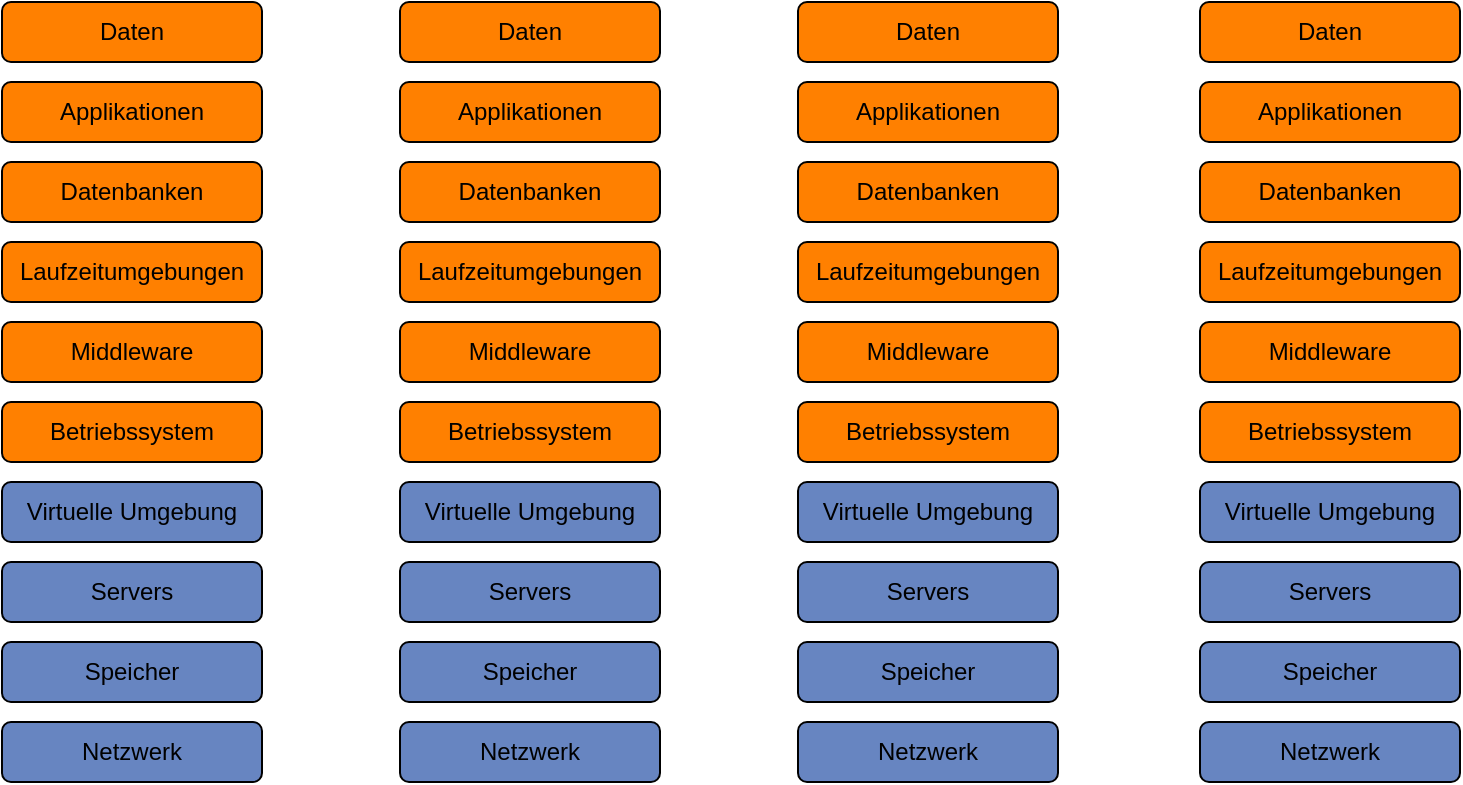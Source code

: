 <mxfile version="13.8.5" type="github">
  <diagram id="DeFiJLCpiWKqf9OcnUt6" name="Page-1">
    <mxGraphModel dx="1422" dy="705" grid="1" gridSize="10" guides="1" tooltips="1" connect="1" arrows="1" fold="1" page="1" pageScale="1" pageWidth="827" pageHeight="1169" math="0" shadow="0">
      <root>
        <mxCell id="0" />
        <mxCell id="1" parent="0" />
        <mxCell id="Q3fZ-SwB5Qe-nGLOBqm0-1" value="Daten" style="rounded=1;whiteSpace=wrap;html=1;fillColor=#FF8000;" vertex="1" parent="1">
          <mxGeometry x="91" y="120" width="130" height="30" as="geometry" />
        </mxCell>
        <mxCell id="Q3fZ-SwB5Qe-nGLOBqm0-2" value="Applikationen" style="rounded=1;whiteSpace=wrap;html=1;fillColor=#FF8000;" vertex="1" parent="1">
          <mxGeometry x="91" y="160" width="130" height="30" as="geometry" />
        </mxCell>
        <mxCell id="Q3fZ-SwB5Qe-nGLOBqm0-3" value="Datenbanken" style="rounded=1;whiteSpace=wrap;html=1;fillColor=#FF8000;" vertex="1" parent="1">
          <mxGeometry x="91" y="200" width="130" height="30" as="geometry" />
        </mxCell>
        <mxCell id="Q3fZ-SwB5Qe-nGLOBqm0-4" value="Laufzeitumgebungen" style="rounded=1;whiteSpace=wrap;html=1;fillColor=#FF8000;" vertex="1" parent="1">
          <mxGeometry x="91" y="240" width="130" height="30" as="geometry" />
        </mxCell>
        <mxCell id="Q3fZ-SwB5Qe-nGLOBqm0-7" value="Middleware" style="rounded=1;whiteSpace=wrap;html=1;fillColor=#FF8000;" vertex="1" parent="1">
          <mxGeometry x="91" y="280" width="130" height="30" as="geometry" />
        </mxCell>
        <mxCell id="Q3fZ-SwB5Qe-nGLOBqm0-8" value="Betriebssystem" style="rounded=1;whiteSpace=wrap;html=1;fillColor=#FF8000;" vertex="1" parent="1">
          <mxGeometry x="91" y="320" width="130" height="30" as="geometry" />
        </mxCell>
        <mxCell id="Q3fZ-SwB5Qe-nGLOBqm0-9" value="Virtuelle Umgebung" style="rounded=1;whiteSpace=wrap;html=1;fillColor=#6785C1;" vertex="1" parent="1">
          <mxGeometry x="91" y="360" width="130" height="30" as="geometry" />
        </mxCell>
        <mxCell id="Q3fZ-SwB5Qe-nGLOBqm0-10" value="Servers" style="rounded=1;whiteSpace=wrap;html=1;fillColor=#6785C1;" vertex="1" parent="1">
          <mxGeometry x="91" y="400" width="130" height="30" as="geometry" />
        </mxCell>
        <mxCell id="Q3fZ-SwB5Qe-nGLOBqm0-11" value="Speicher" style="rounded=1;whiteSpace=wrap;html=1;fillColor=#6785C1;" vertex="1" parent="1">
          <mxGeometry x="91" y="440" width="130" height="30" as="geometry" />
        </mxCell>
        <mxCell id="Q3fZ-SwB5Qe-nGLOBqm0-12" value="Netzwerk" style="rounded=1;whiteSpace=wrap;html=1;fillColor=#6785C1;" vertex="1" parent="1">
          <mxGeometry x="91" y="480" width="130" height="30" as="geometry" />
        </mxCell>
        <mxCell id="Q3fZ-SwB5Qe-nGLOBqm0-13" value="Daten" style="rounded=1;whiteSpace=wrap;html=1;fillColor=#FF8000;" vertex="1" parent="1">
          <mxGeometry x="290" y="120" width="130" height="30" as="geometry" />
        </mxCell>
        <mxCell id="Q3fZ-SwB5Qe-nGLOBqm0-14" value="Applikationen" style="rounded=1;whiteSpace=wrap;html=1;fillColor=#FF8000;" vertex="1" parent="1">
          <mxGeometry x="290" y="160" width="130" height="30" as="geometry" />
        </mxCell>
        <mxCell id="Q3fZ-SwB5Qe-nGLOBqm0-15" value="Datenbanken" style="rounded=1;whiteSpace=wrap;html=1;fillColor=#FF8000;" vertex="1" parent="1">
          <mxGeometry x="290" y="200" width="130" height="30" as="geometry" />
        </mxCell>
        <mxCell id="Q3fZ-SwB5Qe-nGLOBqm0-16" value="Laufzeitumgebungen" style="rounded=1;whiteSpace=wrap;html=1;fillColor=#FF8000;" vertex="1" parent="1">
          <mxGeometry x="290" y="240" width="130" height="30" as="geometry" />
        </mxCell>
        <mxCell id="Q3fZ-SwB5Qe-nGLOBqm0-17" value="Middleware" style="rounded=1;whiteSpace=wrap;html=1;fillColor=#FF8000;" vertex="1" parent="1">
          <mxGeometry x="290" y="280" width="130" height="30" as="geometry" />
        </mxCell>
        <mxCell id="Q3fZ-SwB5Qe-nGLOBqm0-18" value="Betriebssystem" style="rounded=1;whiteSpace=wrap;html=1;fillColor=#FF8000;" vertex="1" parent="1">
          <mxGeometry x="290" y="320" width="130" height="30" as="geometry" />
        </mxCell>
        <mxCell id="Q3fZ-SwB5Qe-nGLOBqm0-19" value="Virtuelle Umgebung" style="rounded=1;whiteSpace=wrap;html=1;fillColor=#6785C1;" vertex="1" parent="1">
          <mxGeometry x="290" y="360" width="130" height="30" as="geometry" />
        </mxCell>
        <mxCell id="Q3fZ-SwB5Qe-nGLOBqm0-20" value="Servers" style="rounded=1;whiteSpace=wrap;html=1;fillColor=#6785C1;" vertex="1" parent="1">
          <mxGeometry x="290" y="400" width="130" height="30" as="geometry" />
        </mxCell>
        <mxCell id="Q3fZ-SwB5Qe-nGLOBqm0-21" value="Speicher" style="rounded=1;whiteSpace=wrap;html=1;fillColor=#6785C1;" vertex="1" parent="1">
          <mxGeometry x="290" y="440" width="130" height="30" as="geometry" />
        </mxCell>
        <mxCell id="Q3fZ-SwB5Qe-nGLOBqm0-22" value="Netzwerk" style="rounded=1;whiteSpace=wrap;html=1;fillColor=#6785C1;" vertex="1" parent="1">
          <mxGeometry x="290" y="480" width="130" height="30" as="geometry" />
        </mxCell>
        <mxCell id="Q3fZ-SwB5Qe-nGLOBqm0-23" value="Daten" style="rounded=1;whiteSpace=wrap;html=1;fillColor=#FF8000;" vertex="1" parent="1">
          <mxGeometry x="489" y="120" width="130" height="30" as="geometry" />
        </mxCell>
        <mxCell id="Q3fZ-SwB5Qe-nGLOBqm0-24" value="Applikationen" style="rounded=1;whiteSpace=wrap;html=1;fillColor=#FF8000;" vertex="1" parent="1">
          <mxGeometry x="489" y="160" width="130" height="30" as="geometry" />
        </mxCell>
        <mxCell id="Q3fZ-SwB5Qe-nGLOBqm0-25" value="Datenbanken" style="rounded=1;whiteSpace=wrap;html=1;fillColor=#FF8000;" vertex="1" parent="1">
          <mxGeometry x="489" y="200" width="130" height="30" as="geometry" />
        </mxCell>
        <mxCell id="Q3fZ-SwB5Qe-nGLOBqm0-26" value="Laufzeitumgebungen" style="rounded=1;whiteSpace=wrap;html=1;fillColor=#FF8000;" vertex="1" parent="1">
          <mxGeometry x="489" y="240" width="130" height="30" as="geometry" />
        </mxCell>
        <mxCell id="Q3fZ-SwB5Qe-nGLOBqm0-27" value="Middleware" style="rounded=1;whiteSpace=wrap;html=1;fillColor=#FF8000;" vertex="1" parent="1">
          <mxGeometry x="489" y="280" width="130" height="30" as="geometry" />
        </mxCell>
        <mxCell id="Q3fZ-SwB5Qe-nGLOBqm0-28" value="Betriebssystem" style="rounded=1;whiteSpace=wrap;html=1;fillColor=#FF8000;" vertex="1" parent="1">
          <mxGeometry x="489" y="320" width="130" height="30" as="geometry" />
        </mxCell>
        <mxCell id="Q3fZ-SwB5Qe-nGLOBqm0-29" value="Virtuelle Umgebung" style="rounded=1;whiteSpace=wrap;html=1;fillColor=#6785C1;" vertex="1" parent="1">
          <mxGeometry x="489" y="360" width="130" height="30" as="geometry" />
        </mxCell>
        <mxCell id="Q3fZ-SwB5Qe-nGLOBqm0-30" value="Servers" style="rounded=1;whiteSpace=wrap;html=1;fillColor=#6785C1;" vertex="1" parent="1">
          <mxGeometry x="489" y="400" width="130" height="30" as="geometry" />
        </mxCell>
        <mxCell id="Q3fZ-SwB5Qe-nGLOBqm0-31" value="Speicher" style="rounded=1;whiteSpace=wrap;html=1;fillColor=#6785C1;" vertex="1" parent="1">
          <mxGeometry x="489" y="440" width="130" height="30" as="geometry" />
        </mxCell>
        <mxCell id="Q3fZ-SwB5Qe-nGLOBqm0-32" value="Netzwerk" style="rounded=1;whiteSpace=wrap;html=1;fillColor=#6785C1;" vertex="1" parent="1">
          <mxGeometry x="489" y="480" width="130" height="30" as="geometry" />
        </mxCell>
        <mxCell id="Q3fZ-SwB5Qe-nGLOBqm0-53" value="Daten" style="rounded=1;whiteSpace=wrap;html=1;fillColor=#FF8000;" vertex="1" parent="1">
          <mxGeometry x="690" y="120" width="130" height="30" as="geometry" />
        </mxCell>
        <mxCell id="Q3fZ-SwB5Qe-nGLOBqm0-54" value="Applikationen" style="rounded=1;whiteSpace=wrap;html=1;fillColor=#FF8000;" vertex="1" parent="1">
          <mxGeometry x="690" y="160" width="130" height="30" as="geometry" />
        </mxCell>
        <mxCell id="Q3fZ-SwB5Qe-nGLOBqm0-55" value="Datenbanken" style="rounded=1;whiteSpace=wrap;html=1;fillColor=#FF8000;" vertex="1" parent="1">
          <mxGeometry x="690" y="200" width="130" height="30" as="geometry" />
        </mxCell>
        <mxCell id="Q3fZ-SwB5Qe-nGLOBqm0-56" value="Laufzeitumgebungen" style="rounded=1;whiteSpace=wrap;html=1;fillColor=#FF8000;" vertex="1" parent="1">
          <mxGeometry x="690" y="240" width="130" height="30" as="geometry" />
        </mxCell>
        <mxCell id="Q3fZ-SwB5Qe-nGLOBqm0-57" value="Middleware" style="rounded=1;whiteSpace=wrap;html=1;fillColor=#FF8000;" vertex="1" parent="1">
          <mxGeometry x="690" y="280" width="130" height="30" as="geometry" />
        </mxCell>
        <mxCell id="Q3fZ-SwB5Qe-nGLOBqm0-58" value="Betriebssystem" style="rounded=1;whiteSpace=wrap;html=1;fillColor=#FF8000;" vertex="1" parent="1">
          <mxGeometry x="690" y="320" width="130" height="30" as="geometry" />
        </mxCell>
        <mxCell id="Q3fZ-SwB5Qe-nGLOBqm0-59" value="Virtuelle Umgebung" style="rounded=1;whiteSpace=wrap;html=1;fillColor=#6785C1;" vertex="1" parent="1">
          <mxGeometry x="690" y="360" width="130" height="30" as="geometry" />
        </mxCell>
        <mxCell id="Q3fZ-SwB5Qe-nGLOBqm0-60" value="Servers" style="rounded=1;whiteSpace=wrap;html=1;fillColor=#6785C1;" vertex="1" parent="1">
          <mxGeometry x="690" y="400" width="130" height="30" as="geometry" />
        </mxCell>
        <mxCell id="Q3fZ-SwB5Qe-nGLOBqm0-61" value="Speicher" style="rounded=1;whiteSpace=wrap;html=1;fillColor=#6785C1;" vertex="1" parent="1">
          <mxGeometry x="690" y="440" width="130" height="30" as="geometry" />
        </mxCell>
        <mxCell id="Q3fZ-SwB5Qe-nGLOBqm0-62" value="Netzwerk" style="rounded=1;whiteSpace=wrap;html=1;fillColor=#6785C1;" vertex="1" parent="1">
          <mxGeometry x="690" y="480" width="130" height="30" as="geometry" />
        </mxCell>
      </root>
    </mxGraphModel>
  </diagram>
</mxfile>
